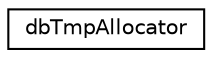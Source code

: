 digraph "Graphical Class Hierarchy"
{
 // INTERACTIVE_SVG=YES
 // LATEX_PDF_SIZE
  edge [fontname="Helvetica",fontsize="10",labelfontname="Helvetica",labelfontsize="10"];
  node [fontname="Helvetica",fontsize="10",shape=record];
  rankdir="LR";
  Node0 [label="dbTmpAllocator",height=0.2,width=0.4,color="black", fillcolor="white", style="filled",URL="$classdbTmpAllocator.html",tooltip=" "];
}
